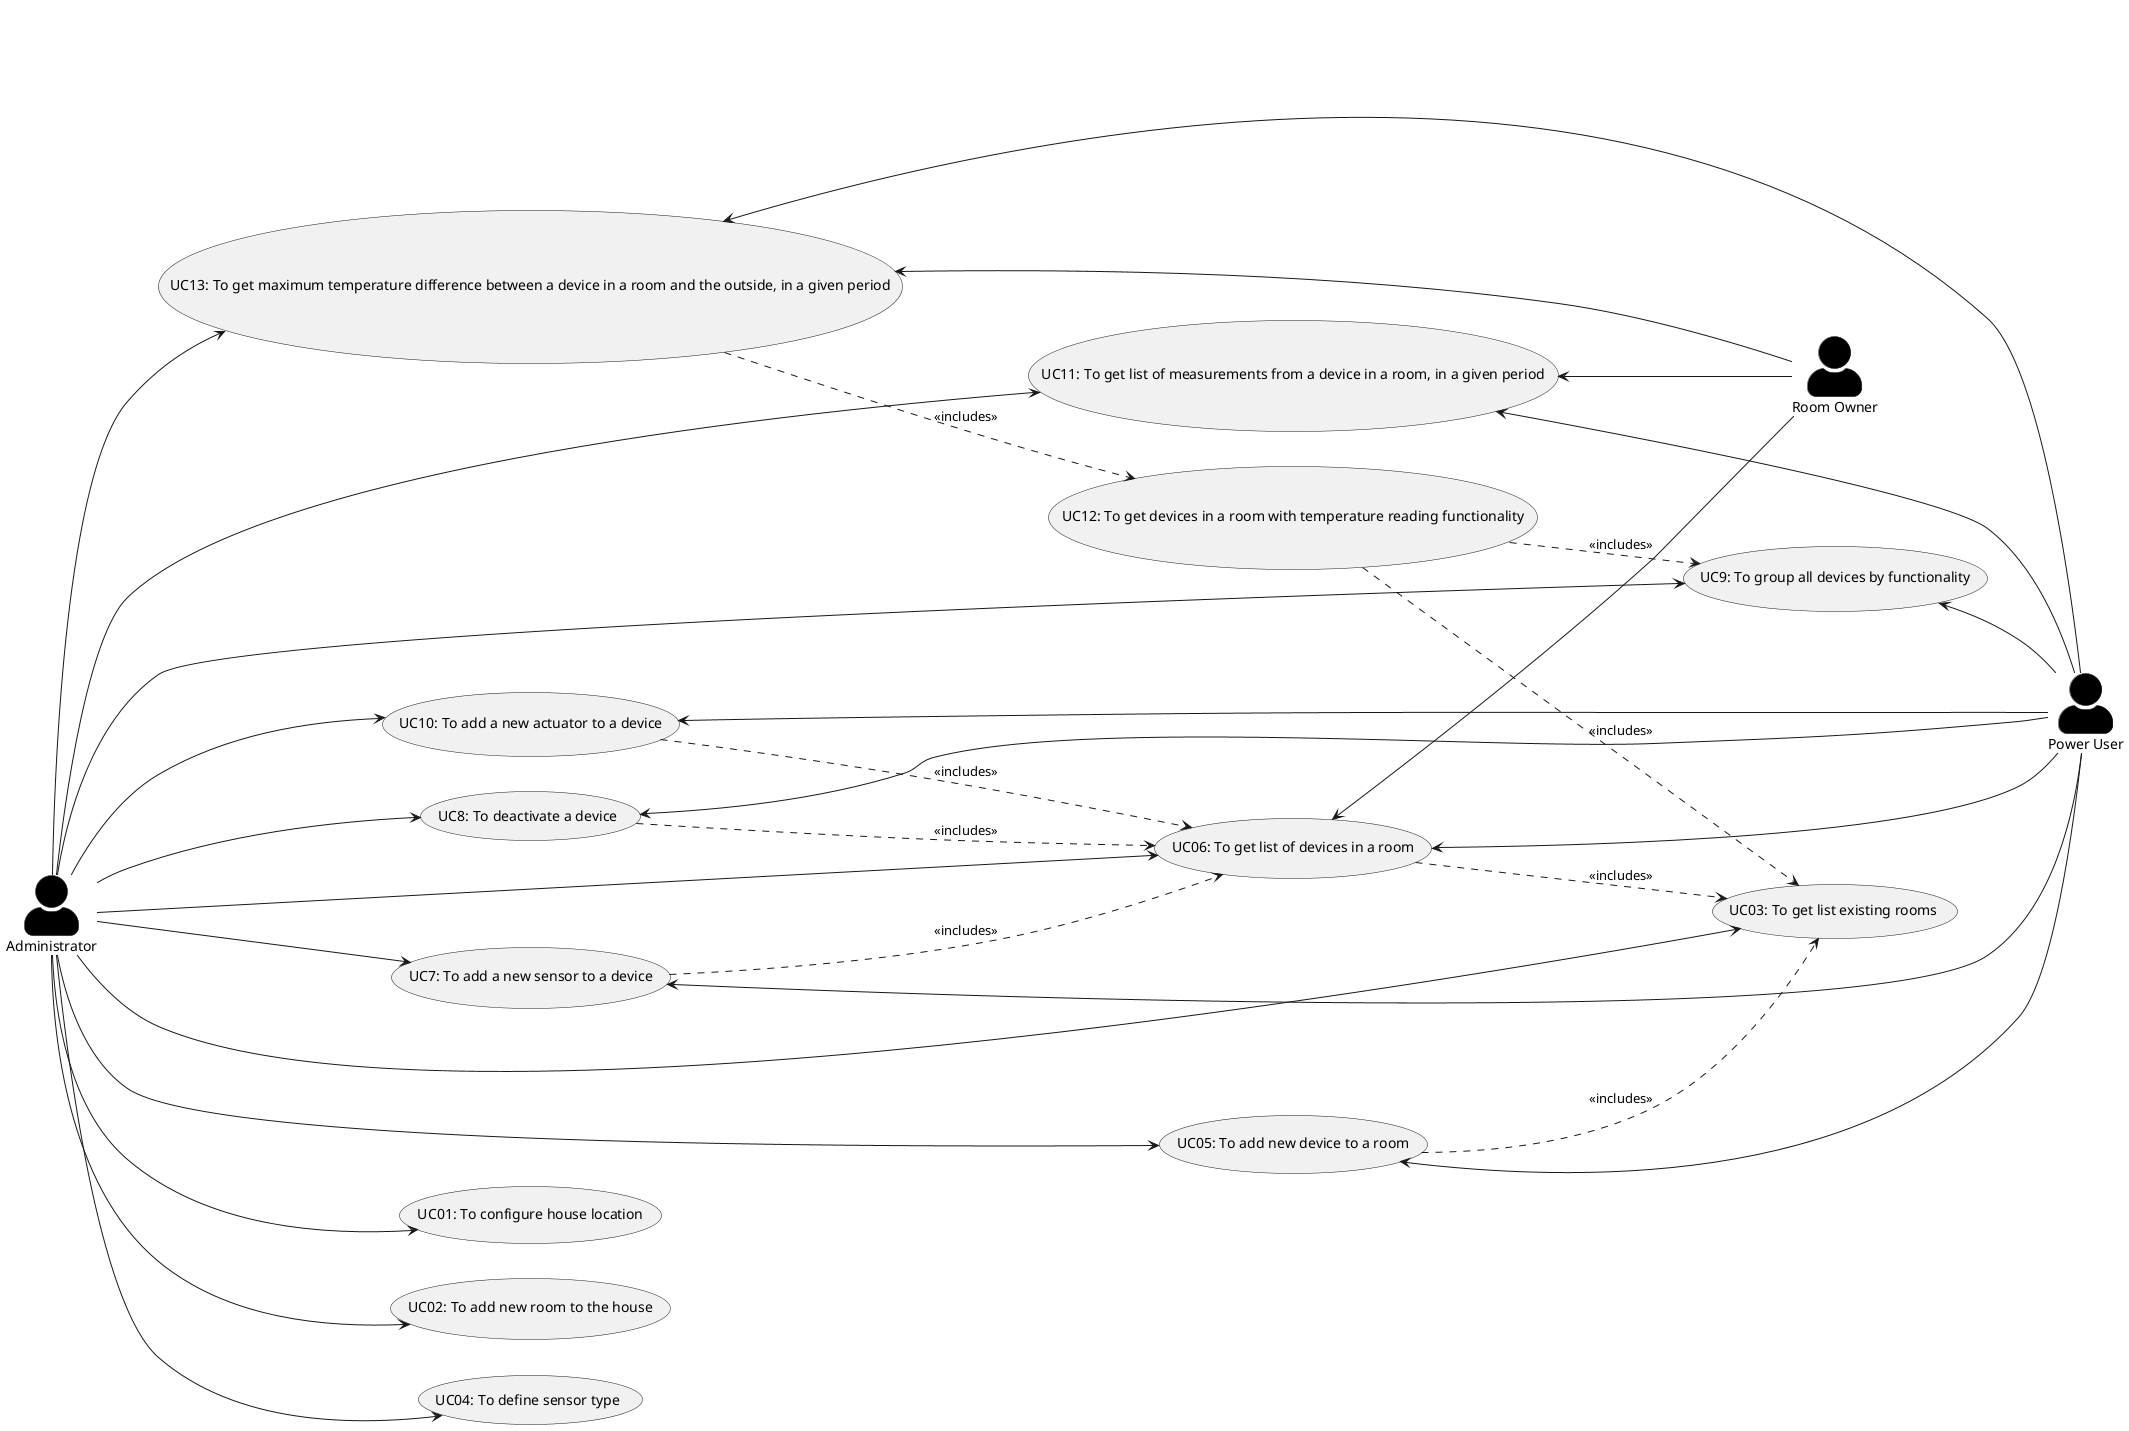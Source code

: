 @startuml
'https://plantuml.com/use-case-diagram
left to right direction
skinparam actorStyle awesome
skinparam ActorBackgroundColor black

:Administrator: as Admin
:Power User: as Power_User
:Room Owner: as Room_Owner

(UC01: To configure house location) as (Use1)
(UC02: To add new room to the house) as (Use2)
(UC03: To get list existing rooms) as (Use3)
(UC04: To define sensor type) as (Use4)
(UC05: To add new device to a room) as (Use5)
(UC06: To get list of devices in a room) as (Use6)
(UC7: To add a new sensor to a device) as (Use7)
(UC8: To deactivate a device) as (Use8)
(UC9: To group all devices by functionality) as (Use9)
(UC10: To add a new actuator to a device) as (Use10)
(UC11: To get list of measurements from a device in a room, in a given period) as (Use11)
(UC12: To get devices in a room with temperature reading functionality) as (Use12)
(UC13: To get maximum temperature difference between a device in a room and the outside, in a given period) as (Use13)

Admin --> (Use1)
Admin --> (Use2)
Admin --> (Use3)
Admin --> (Use4)
Admin --> (Use5)
Admin --> (Use6)
Admin --> (Use7)
Admin --> (Use8)
Admin --> (Use9)
Admin --> (Use10)
Admin --> (Use11)
Admin --> (Use13)

Power_User -up-> (Use5)
Power_User -up-> (Use6)
Power_User -up-> (Use7)
Power_User -up-> (Use8)
Power_User -up-> (Use9)
Power_User -up-> (Use10)
Power_User -up-> (Use11)
Power_User -up-> (Use13)

Room_Owner -up-> (Use6)
Room_Owner -up-> (Use11)
Room_Owner -up-> (Use13)

(Use6) ..> (Use3): <<includes>>
(Use5) ..> (Use3): <<includes>>
(Use7) ..> (Use6): <<includes>>
(Use8) ..> (Use6): <<includes>>
(Use10) ..> (Use6): <<includes>>
(Use12)..> (Use3): <<includes>>
(Use12)..> (Use9): <<includes>>
(Use13)..> (Use12): <<includes>>



@enduml